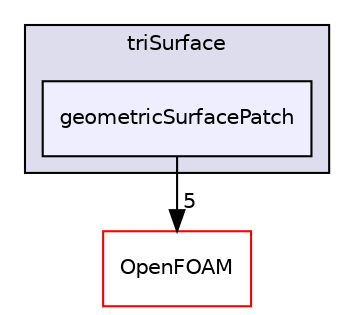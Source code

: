 digraph "src/triSurface/triSurface/geometricSurfacePatch" {
  bgcolor=transparent;
  compound=true
  node [ fontsize="10", fontname="Helvetica"];
  edge [ labelfontsize="10", labelfontname="Helvetica"];
  subgraph clusterdir_fc98c2e9ee0413e7a39bdbd8e1af4ce3 {
    graph [ bgcolor="#ddddee", pencolor="black", label="triSurface" fontname="Helvetica", fontsize="10", URL="dir_fc98c2e9ee0413e7a39bdbd8e1af4ce3.html"]
  dir_4328f8fab534e116c98049ed32fa3174 [shape=box, label="geometricSurfacePatch", style="filled", fillcolor="#eeeeff", pencolor="black", URL="dir_4328f8fab534e116c98049ed32fa3174.html"];
  }
  dir_c5473ff19b20e6ec4dfe5c310b3778a8 [shape=box label="OpenFOAM" color="red" URL="dir_c5473ff19b20e6ec4dfe5c310b3778a8.html"];
  dir_4328f8fab534e116c98049ed32fa3174->dir_c5473ff19b20e6ec4dfe5c310b3778a8 [headlabel="5", labeldistance=1.5 headhref="dir_002973_001888.html"];
}
